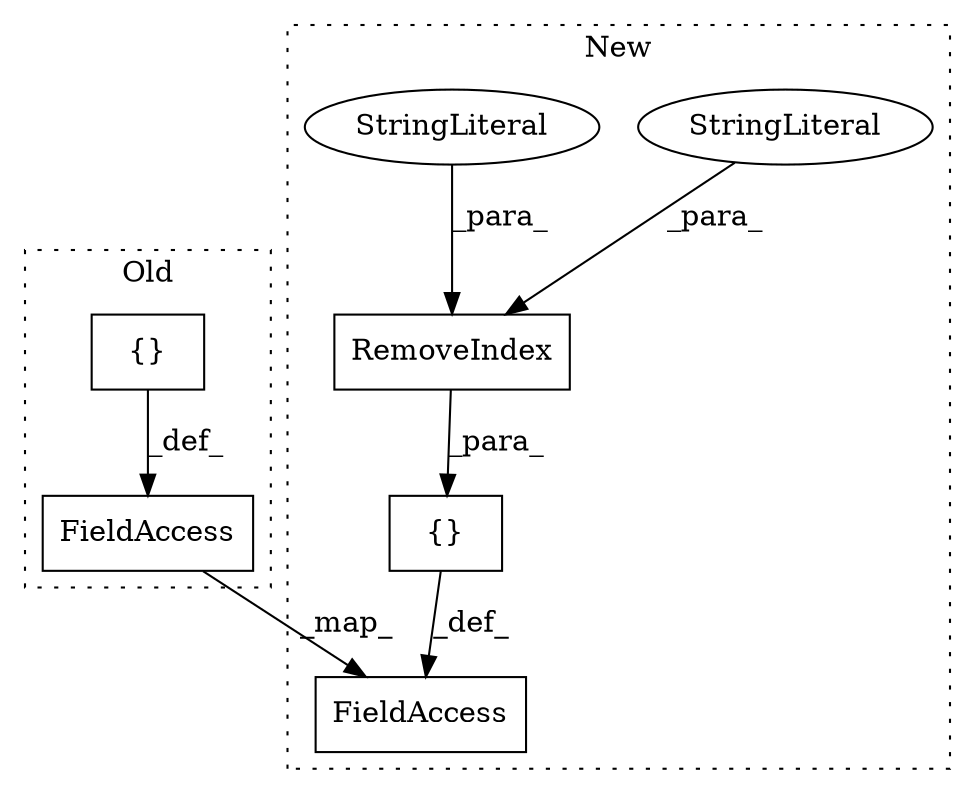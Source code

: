 digraph G {
subgraph cluster0 {
1 [label="{}" a="4" s="280,351" l="1,1" shape="box"];
6 [label="FieldAccess" a="22" s="252" l="10" shape="box"];
label = "Old";
style="dotted";
}
subgraph cluster1 {
2 [label="RemoveIndex" a="32" s="1102,1156" l="12,1" shape="box"];
3 [label="{}" a="4" s="1090,1447" l="1,1" shape="box"];
4 [label="StringLiteral" a="45" s="1129" l="27" shape="ellipse"];
5 [label="StringLiteral" a="45" s="1114" l="14" shape="ellipse"];
7 [label="FieldAccess" a="22" s="1062" l="10" shape="box"];
label = "New";
style="dotted";
}
1 -> 6 [label="_def_"];
2 -> 3 [label="_para_"];
3 -> 7 [label="_def_"];
4 -> 2 [label="_para_"];
5 -> 2 [label="_para_"];
6 -> 7 [label="_map_"];
}